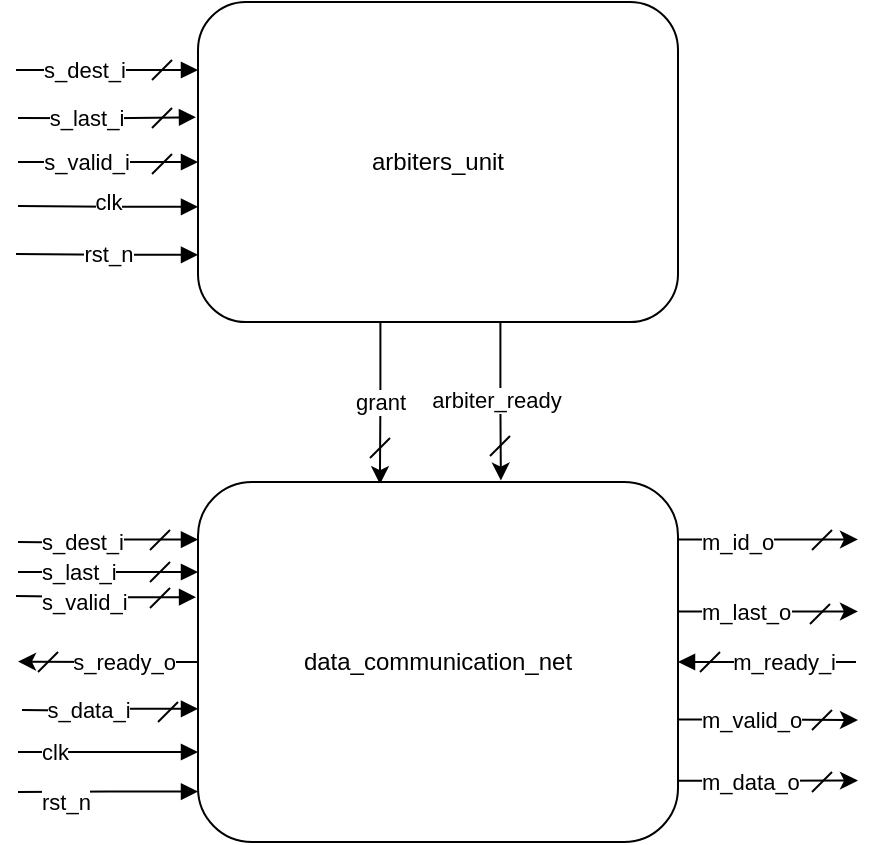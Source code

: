 <mxfile version="24.2.3" type="device">
  <diagram name="Страница — 1" id="rQVnGLrDSZbbLWNePQ8s">
    <mxGraphModel dx="872" dy="456" grid="1" gridSize="10" guides="1" tooltips="1" connect="1" arrows="1" fold="1" page="1" pageScale="1" pageWidth="1169" pageHeight="827" math="0" shadow="0">
      <root>
        <mxCell id="0" />
        <mxCell id="1" parent="0" />
        <mxCell id="frL2Qst_a9hW7aamkYg2-2" value="clk" style="edgeStyle=orthogonalEdgeStyle;rounded=0;orthogonalLoop=1;jettySize=auto;html=1;exitX=0;exitY=0.64;exitDx=0;exitDy=0;exitPerimeter=0;startArrow=block;startFill=1;endArrow=none;endFill=0;" parent="1" source="frL2Qst_a9hW7aamkYg2-1" edge="1">
          <mxGeometry x="0.002" y="-2" relative="1" as="geometry">
            <mxPoint x="390" y="342" as="targetPoint" />
            <mxPoint as="offset" />
          </mxGeometry>
        </mxCell>
        <mxCell id="frL2Qst_a9hW7aamkYg2-14" value="arbiter_ready" style="edgeStyle=orthogonalEdgeStyle;rounded=0;orthogonalLoop=1;jettySize=auto;html=1;exitX=0.63;exitY=1;exitDx=0;exitDy=0;exitPerimeter=0;entryX=0.631;entryY=-0.004;entryDx=0;entryDy=0;entryPerimeter=0;" parent="1" source="frL2Qst_a9hW7aamkYg2-1" target="frL2Qst_a9hW7aamkYg2-22" edge="1">
          <mxGeometry x="-0.004" y="-1" relative="1" as="geometry">
            <mxPoint x="631.92" y="482.6" as="targetPoint" />
            <mxPoint x="-1" y="-1" as="offset" />
          </mxGeometry>
        </mxCell>
        <mxCell id="frL2Qst_a9hW7aamkYg2-15" value="grant" style="edgeStyle=orthogonalEdgeStyle;rounded=0;orthogonalLoop=1;jettySize=auto;html=1;exitX=0.38;exitY=1;exitDx=0;exitDy=0;exitPerimeter=0;entryX=0.379;entryY=0.006;entryDx=0;entryDy=0;entryPerimeter=0;" parent="1" source="frL2Qst_a9hW7aamkYg2-1" target="frL2Qst_a9hW7aamkYg2-22" edge="1">
          <mxGeometry relative="1" as="geometry">
            <mxPoint x="571.44" y="478" as="targetPoint" />
            <mxPoint as="offset" />
          </mxGeometry>
        </mxCell>
        <mxCell id="frL2Qst_a9hW7aamkYg2-1" value="arbiters_unit" style="rounded=1;whiteSpace=wrap;html=1;points=[[0,0,0,0,0],[0,0.21,0,0,0],[0,0.36,0,0,0],[0,0.5,0,0,0],[0,0.64,0,0,0],[0,0.79,0,0,0],[0,1,0,0,0],[0.25,0,0,0,0],[0.25,1,0,0,0],[0.38,1,0,0,0],[0.5,0,0,0,0],[0.5,1,0,0,0],[0.63,1,0,0,0],[0.75,0,0,0,0],[0.75,1,0,0,0],[1,0,0,0,0],[1,0.25,0,0,0],[1,0.5,0,0,0],[1,0.75,0,0,0],[1,1,0,0,0]];" parent="1" vertex="1">
          <mxGeometry x="480" y="240" width="240" height="160" as="geometry" />
        </mxCell>
        <mxCell id="frL2Qst_a9hW7aamkYg2-4" value="rst_n" style="edgeStyle=orthogonalEdgeStyle;rounded=0;orthogonalLoop=1;jettySize=auto;html=1;exitX=0;exitY=0.79;exitDx=0;exitDy=0;exitPerimeter=0;startArrow=block;startFill=1;endArrow=none;endFill=0;" parent="1" source="frL2Qst_a9hW7aamkYg2-1" edge="1">
          <mxGeometry x="0.001" relative="1" as="geometry">
            <mxPoint x="389" y="366" as="targetPoint" />
            <mxPoint x="490" y="352" as="sourcePoint" />
            <mxPoint as="offset" />
          </mxGeometry>
        </mxCell>
        <mxCell id="frL2Qst_a9hW7aamkYg2-6" value="s_dest_i" style="edgeStyle=orthogonalEdgeStyle;rounded=0;orthogonalLoop=1;jettySize=auto;html=1;startArrow=block;startFill=1;endArrow=none;endFill=0;" parent="1" edge="1">
          <mxGeometry x="0.259" relative="1" as="geometry">
            <mxPoint x="389" y="274" as="targetPoint" />
            <mxPoint x="480" y="274" as="sourcePoint" />
            <mxPoint as="offset" />
          </mxGeometry>
        </mxCell>
        <mxCell id="frL2Qst_a9hW7aamkYg2-8" value="s_last_i" style="edgeStyle=orthogonalEdgeStyle;rounded=0;orthogonalLoop=1;jettySize=auto;html=1;exitX=0;exitY=0.36;exitDx=0;exitDy=0;exitPerimeter=0;startArrow=block;startFill=1;endArrow=none;endFill=0;" parent="1" edge="1">
          <mxGeometry x="0.229" relative="1" as="geometry">
            <mxPoint x="390" y="298" as="targetPoint" />
            <mxPoint x="479" y="297.6" as="sourcePoint" />
            <mxPoint as="offset" />
          </mxGeometry>
        </mxCell>
        <mxCell id="frL2Qst_a9hW7aamkYg2-9" value="s_valid_i" style="edgeStyle=orthogonalEdgeStyle;rounded=0;orthogonalLoop=1;jettySize=auto;html=1;exitX=0;exitY=0.5;exitDx=0;exitDy=0;exitPerimeter=0;startArrow=block;startFill=1;endArrow=none;endFill=0;" parent="1" source="frL2Qst_a9hW7aamkYg2-1" edge="1">
          <mxGeometry x="0.255" relative="1" as="geometry">
            <mxPoint x="390" y="320" as="targetPoint" />
            <mxPoint x="460" y="319.76" as="sourcePoint" />
            <mxPoint as="offset" />
          </mxGeometry>
        </mxCell>
        <mxCell id="frL2Qst_a9hW7aamkYg2-10" value="" style="endArrow=none;html=1;rounded=0;" parent="1" edge="1">
          <mxGeometry width="50" height="50" relative="1" as="geometry">
            <mxPoint x="457" y="279" as="sourcePoint" />
            <mxPoint x="467" y="269" as="targetPoint" />
          </mxGeometry>
        </mxCell>
        <mxCell id="frL2Qst_a9hW7aamkYg2-11" value="" style="endArrow=none;html=1;rounded=0;" parent="1" edge="1">
          <mxGeometry width="50" height="50" relative="1" as="geometry">
            <mxPoint x="457" y="303" as="sourcePoint" />
            <mxPoint x="467" y="293" as="targetPoint" />
          </mxGeometry>
        </mxCell>
        <mxCell id="frL2Qst_a9hW7aamkYg2-13" value="" style="endArrow=none;html=1;rounded=0;" parent="1" edge="1">
          <mxGeometry width="50" height="50" relative="1" as="geometry">
            <mxPoint x="457" y="326" as="sourcePoint" />
            <mxPoint x="467" y="316" as="targetPoint" />
          </mxGeometry>
        </mxCell>
        <mxCell id="frL2Qst_a9hW7aamkYg2-16" value="" style="endArrow=none;html=1;rounded=0;" parent="1" edge="1">
          <mxGeometry width="50" height="50" relative="1" as="geometry">
            <mxPoint x="626" y="467" as="sourcePoint" />
            <mxPoint x="636" y="457" as="targetPoint" />
          </mxGeometry>
        </mxCell>
        <mxCell id="frL2Qst_a9hW7aamkYg2-17" value="" style="endArrow=none;html=1;rounded=0;" parent="1" edge="1">
          <mxGeometry width="50" height="50" relative="1" as="geometry">
            <mxPoint x="566" y="468" as="sourcePoint" />
            <mxPoint x="576" y="458" as="targetPoint" />
          </mxGeometry>
        </mxCell>
        <mxCell id="frL2Qst_a9hW7aamkYg2-19" value="clk" style="edgeStyle=orthogonalEdgeStyle;rounded=0;orthogonalLoop=1;jettySize=auto;html=1;exitX=0;exitY=0.75;exitDx=0;exitDy=0;exitPerimeter=0;startArrow=block;startFill=1;endArrow=none;endFill=0;align=left;" parent="1" source="frL2Qst_a9hW7aamkYg2-22" edge="1">
          <mxGeometry x="0.779" relative="1" as="geometry">
            <mxPoint x="390" y="615" as="targetPoint" />
            <mxPoint x="480" y="608" as="sourcePoint" />
            <mxPoint as="offset" />
          </mxGeometry>
        </mxCell>
        <mxCell id="frL2Qst_a9hW7aamkYg2-20" value="rst_n" style="edgeStyle=orthogonalEdgeStyle;rounded=0;orthogonalLoop=1;jettySize=auto;html=1;exitX=0;exitY=0.86;exitDx=0;exitDy=0;exitPerimeter=0;startArrow=block;startFill=1;endArrow=none;endFill=0;align=left;" parent="1" source="frL2Qst_a9hW7aamkYg2-22" edge="1">
          <mxGeometry x="0.778" y="5" relative="1" as="geometry">
            <mxPoint x="390" y="635" as="targetPoint" />
            <mxPoint x="480" y="638" as="sourcePoint" />
            <mxPoint as="offset" />
          </mxGeometry>
        </mxCell>
        <mxCell id="frL2Qst_a9hW7aamkYg2-36" value="s_ready_o" style="edgeStyle=orthogonalEdgeStyle;rounded=0;orthogonalLoop=1;jettySize=auto;html=1;exitX=0;exitY=0.5;exitDx=0;exitDy=0;exitPerimeter=0;align=right;" parent="1" source="frL2Qst_a9hW7aamkYg2-22" edge="1">
          <mxGeometry x="-0.778" relative="1" as="geometry">
            <mxPoint x="390" y="569.81" as="targetPoint" />
            <mxPoint as="offset" />
          </mxGeometry>
        </mxCell>
        <mxCell id="frL2Qst_a9hW7aamkYg2-38" value="m_id_o" style="edgeStyle=orthogonalEdgeStyle;rounded=0;orthogonalLoop=1;jettySize=auto;html=1;exitX=1;exitY=0.16;exitDx=0;exitDy=0;exitPerimeter=0;align=left;" parent="1" source="frL2Qst_a9hW7aamkYg2-22" edge="1">
          <mxGeometry x="-0.778" y="-1" relative="1" as="geometry">
            <mxPoint x="810" y="508.714" as="targetPoint" />
            <Array as="points">
              <mxPoint x="790" y="509" />
              <mxPoint x="790" y="509" />
            </Array>
            <mxPoint as="offset" />
          </mxGeometry>
        </mxCell>
        <mxCell id="frL2Qst_a9hW7aamkYg2-39" value="m_last_o" style="edgeStyle=orthogonalEdgeStyle;rounded=0;orthogonalLoop=1;jettySize=auto;html=1;exitX=1;exitY=0.36;exitDx=0;exitDy=0;exitPerimeter=0;align=left;" parent="1" source="frL2Qst_a9hW7aamkYg2-22" edge="1">
          <mxGeometry x="-0.779" relative="1" as="geometry">
            <mxPoint x="810" y="544.714" as="targetPoint" />
            <mxPoint as="offset" />
          </mxGeometry>
        </mxCell>
        <mxCell id="frL2Qst_a9hW7aamkYg2-40" value="m_data_o" style="edgeStyle=orthogonalEdgeStyle;rounded=0;orthogonalLoop=1;jettySize=auto;html=1;exitX=1;exitY=0.83;exitDx=0;exitDy=0;exitPerimeter=0;align=left;" parent="1" source="frL2Qst_a9hW7aamkYg2-22" edge="1">
          <mxGeometry x="-0.779" y="-1" relative="1" as="geometry">
            <mxPoint x="810" y="629.286" as="targetPoint" />
            <mxPoint as="offset" />
          </mxGeometry>
        </mxCell>
        <mxCell id="frL2Qst_a9hW7aamkYg2-41" value="m_valid_o" style="edgeStyle=orthogonalEdgeStyle;rounded=0;orthogonalLoop=1;jettySize=auto;html=1;exitX=1;exitY=0.66;exitDx=0;exitDy=0;exitPerimeter=0;align=left;" parent="1" source="frL2Qst_a9hW7aamkYg2-22" edge="1">
          <mxGeometry x="-0.779" relative="1" as="geometry">
            <mxPoint x="810" y="599" as="targetPoint" />
            <mxPoint as="offset" />
          </mxGeometry>
        </mxCell>
        <mxCell id="frL2Qst_a9hW7aamkYg2-22" value="data_communication_net" style="rounded=1;whiteSpace=wrap;html=1;points=[[0,0,0,0,0],[0,0.16,0,0,0],[0,0.25,0,0,0],[0,0.39,0,0,0],[0,0.5,0,0,0],[0,0.63,0,0,0],[0,0.75,0,0,0],[0,0.86,0,0,0],[0,1,0,0,0],[0.25,0,0,0,0],[0.25,1,0,0,0],[0.38,1,0,0,0],[0.5,0,0,0,0],[0.5,1,0,0,0],[0.63,1,0,0,0],[0.75,0,0,0,0],[0.75,1,0,0,0],[1,0,0,0,0],[1,0.16,0,0,0],[1,0.36,0,0,0],[1,0.5,0,0,0],[1,0.66,0,0,0],[1,0.83,0,0,0],[1,1,0,0,0]];" parent="1" vertex="1">
          <mxGeometry x="480" y="480" width="240" height="180" as="geometry" />
        </mxCell>
        <mxCell id="frL2Qst_a9hW7aamkYg2-24" value="m_ready_i" style="edgeStyle=orthogonalEdgeStyle;rounded=0;orthogonalLoop=1;jettySize=auto;html=1;startArrow=block;startFill=1;endArrow=none;endFill=0;exitX=1;exitY=0.5;exitDx=0;exitDy=0;exitPerimeter=0;align=right;" parent="1" source="frL2Qst_a9hW7aamkYg2-22" edge="1">
          <mxGeometry x="0.799" relative="1" as="geometry">
            <mxPoint x="809" y="570" as="targetPoint" />
            <mxPoint x="740" y="560" as="sourcePoint" />
            <mxPoint as="offset" />
          </mxGeometry>
        </mxCell>
        <mxCell id="frL2Qst_a9hW7aamkYg2-25" value="" style="endArrow=none;html=1;rounded=0;" parent="1" edge="1">
          <mxGeometry width="50" height="50" relative="1" as="geometry">
            <mxPoint x="731" y="575" as="sourcePoint" />
            <mxPoint x="741" y="565" as="targetPoint" />
          </mxGeometry>
        </mxCell>
        <mxCell id="frL2Qst_a9hW7aamkYg2-27" value="s_data_i" style="edgeStyle=orthogonalEdgeStyle;rounded=0;orthogonalLoop=1;jettySize=auto;html=1;startArrow=block;startFill=1;endArrow=none;endFill=0;exitX=0;exitY=0.63;exitDx=0;exitDy=0;exitPerimeter=0;" parent="1" source="frL2Qst_a9hW7aamkYg2-22" edge="1">
          <mxGeometry x="0.256" relative="1" as="geometry">
            <mxPoint x="392" y="594" as="targetPoint" />
            <mxPoint x="480" y="594.8" as="sourcePoint" />
            <mxPoint as="offset" />
          </mxGeometry>
        </mxCell>
        <mxCell id="frL2Qst_a9hW7aamkYg2-28" value="" style="endArrow=none;html=1;rounded=0;" parent="1" edge="1">
          <mxGeometry width="50" height="50" relative="1" as="geometry">
            <mxPoint x="460" y="600" as="sourcePoint" />
            <mxPoint x="470" y="590" as="targetPoint" />
          </mxGeometry>
        </mxCell>
        <mxCell id="frL2Qst_a9hW7aamkYg2-29" value="s_dest_i" style="edgeStyle=orthogonalEdgeStyle;rounded=0;orthogonalLoop=1;jettySize=auto;html=1;startArrow=block;startFill=1;endArrow=none;endFill=0;exitX=0;exitY=0.16;exitDx=0;exitDy=0;exitPerimeter=0;align=left;" parent="1" source="frL2Qst_a9hW7aamkYg2-22" edge="1">
          <mxGeometry x="0.782" relative="1" as="geometry">
            <mxPoint x="390" y="510" as="targetPoint" />
            <mxPoint x="471" y="530" as="sourcePoint" />
            <mxPoint as="offset" />
          </mxGeometry>
        </mxCell>
        <mxCell id="frL2Qst_a9hW7aamkYg2-30" value="" style="endArrow=none;html=1;rounded=0;" parent="1" edge="1">
          <mxGeometry width="50" height="50" relative="1" as="geometry">
            <mxPoint x="456" y="530" as="sourcePoint" />
            <mxPoint x="466" y="520" as="targetPoint" />
          </mxGeometry>
        </mxCell>
        <mxCell id="frL2Qst_a9hW7aamkYg2-31" value="s_last_i" style="edgeStyle=orthogonalEdgeStyle;rounded=0;orthogonalLoop=1;jettySize=auto;html=1;exitX=0;exitY=0.25;exitDx=0;exitDy=0;exitPerimeter=0;startArrow=block;startFill=1;endArrow=none;endFill=0;align=left;" parent="1" source="frL2Qst_a9hW7aamkYg2-22" edge="1">
          <mxGeometry x="0.779" relative="1" as="geometry">
            <mxPoint x="390" y="525" as="targetPoint" />
            <mxPoint x="479" y="540" as="sourcePoint" />
            <mxPoint as="offset" />
          </mxGeometry>
        </mxCell>
        <mxCell id="frL2Qst_a9hW7aamkYg2-32" value="s_valid_i" style="edgeStyle=orthogonalEdgeStyle;rounded=0;orthogonalLoop=1;jettySize=auto;html=1;exitX=-0.004;exitY=0.32;exitDx=0;exitDy=0;exitPerimeter=0;startArrow=block;startFill=1;endArrow=none;endFill=0;align=left;" parent="1" source="frL2Qst_a9hW7aamkYg2-22" edge="1">
          <mxGeometry x="0.755" y="3" relative="1" as="geometry">
            <mxPoint x="389" y="537" as="targetPoint" />
            <mxPoint x="480" y="562.4" as="sourcePoint" />
            <mxPoint as="offset" />
          </mxGeometry>
        </mxCell>
        <mxCell id="frL2Qst_a9hW7aamkYg2-34" value="" style="endArrow=none;html=1;rounded=0;" parent="1" edge="1">
          <mxGeometry width="50" height="50" relative="1" as="geometry">
            <mxPoint x="456" y="514" as="sourcePoint" />
            <mxPoint x="466" y="504" as="targetPoint" />
          </mxGeometry>
        </mxCell>
        <mxCell id="frL2Qst_a9hW7aamkYg2-35" value="" style="endArrow=none;html=1;rounded=0;" parent="1" edge="1">
          <mxGeometry width="50" height="50" relative="1" as="geometry">
            <mxPoint x="456" y="543" as="sourcePoint" />
            <mxPoint x="466" y="533" as="targetPoint" />
          </mxGeometry>
        </mxCell>
        <mxCell id="frL2Qst_a9hW7aamkYg2-37" value="" style="endArrow=none;html=1;rounded=0;" parent="1" edge="1">
          <mxGeometry width="50" height="50" relative="1" as="geometry">
            <mxPoint x="400" y="575" as="sourcePoint" />
            <mxPoint x="410" y="565" as="targetPoint" />
          </mxGeometry>
        </mxCell>
        <mxCell id="frL2Qst_a9hW7aamkYg2-42" value="" style="endArrow=none;html=1;rounded=0;" parent="1" edge="1">
          <mxGeometry width="50" height="50" relative="1" as="geometry">
            <mxPoint x="787" y="514" as="sourcePoint" />
            <mxPoint x="797" y="504" as="targetPoint" />
          </mxGeometry>
        </mxCell>
        <mxCell id="frL2Qst_a9hW7aamkYg2-43" value="" style="endArrow=none;html=1;rounded=0;" parent="1" edge="1">
          <mxGeometry width="50" height="50" relative="1" as="geometry">
            <mxPoint x="786" y="551" as="sourcePoint" />
            <mxPoint x="796" y="541" as="targetPoint" />
          </mxGeometry>
        </mxCell>
        <mxCell id="frL2Qst_a9hW7aamkYg2-44" value="" style="endArrow=none;html=1;rounded=0;" parent="1" edge="1">
          <mxGeometry width="50" height="50" relative="1" as="geometry">
            <mxPoint x="787" y="604" as="sourcePoint" />
            <mxPoint x="797" y="594" as="targetPoint" />
          </mxGeometry>
        </mxCell>
        <mxCell id="frL2Qst_a9hW7aamkYg2-45" value="" style="endArrow=none;html=1;rounded=0;" parent="1" edge="1">
          <mxGeometry width="50" height="50" relative="1" as="geometry">
            <mxPoint x="787" y="635" as="sourcePoint" />
            <mxPoint x="797" y="625" as="targetPoint" />
          </mxGeometry>
        </mxCell>
      </root>
    </mxGraphModel>
  </diagram>
</mxfile>
